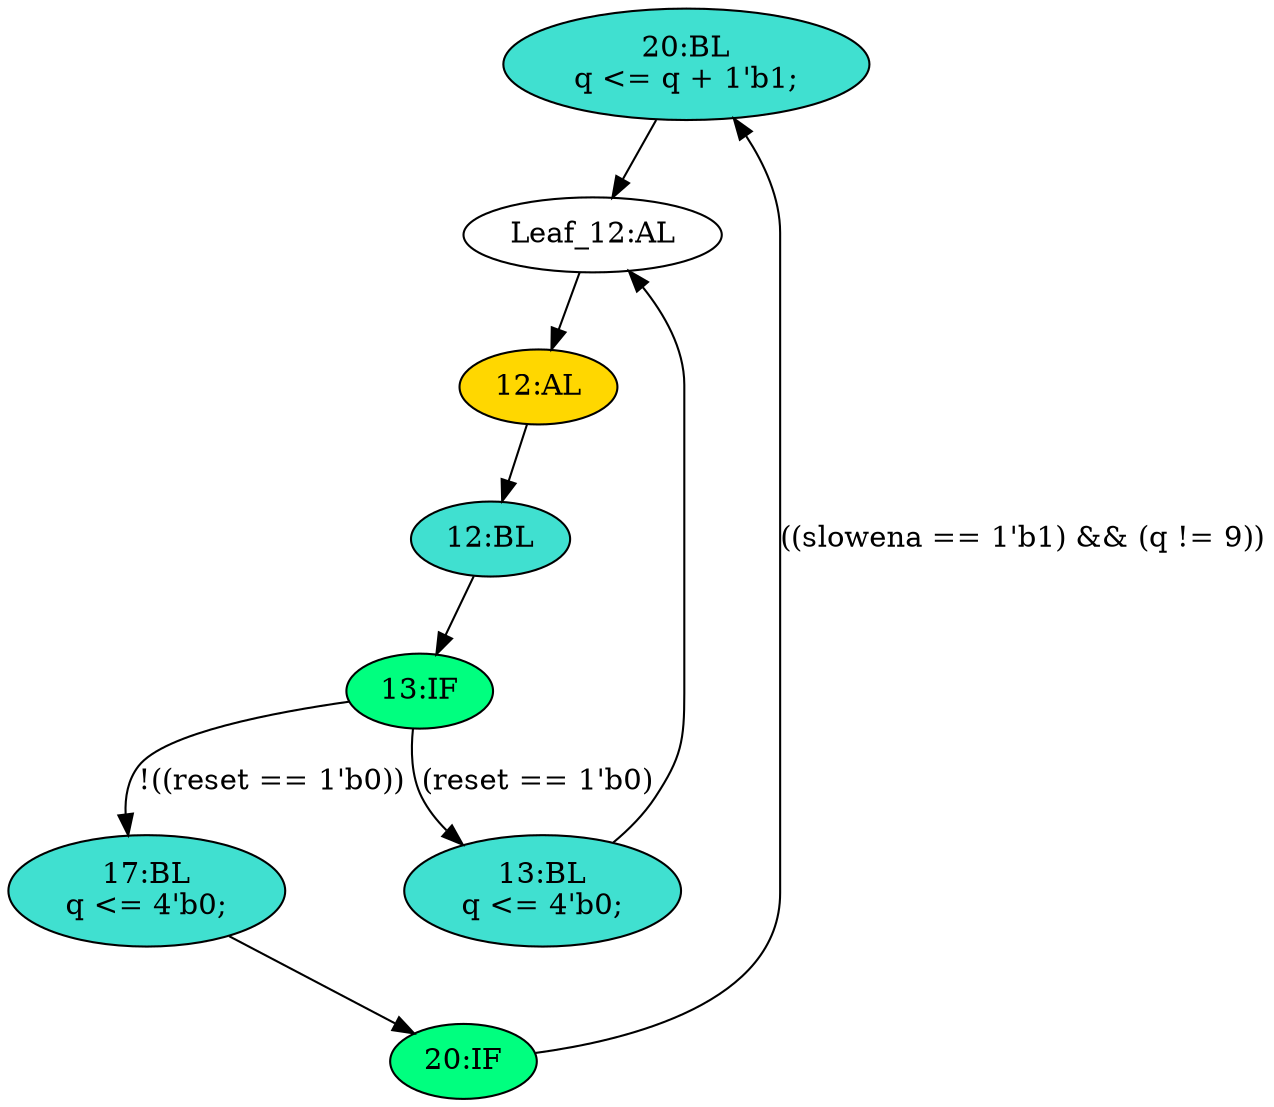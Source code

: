 strict digraph "compose( ,  )" {
	node [label="\N"];
	"20:BL"	[ast="<pyverilog.vparser.ast.Block object at 0x7fae516b1390>",
		fillcolor=turquoise,
		label="20:BL
q <= q + 1'b1;",
		statements="[<pyverilog.vparser.ast.NonblockingSubstitution object at 0x7fae516bdc50>]",
		style=filled,
		typ=Block];
	"Leaf_12:AL"	[def_var="['q']",
		label="Leaf_12:AL"];
	"20:BL" -> "Leaf_12:AL"	[cond="[]",
		lineno=None];
	"17:BL"	[ast="<pyverilog.vparser.ast.Block object at 0x7fae5164ee90>",
		fillcolor=turquoise,
		label="17:BL
q <= 4'b0;",
		statements="[<pyverilog.vparser.ast.NonblockingSubstitution object at 0x7fae516a3890>]",
		style=filled,
		typ=Block];
	"20:IF"	[ast="<pyverilog.vparser.ast.IfStatement object at 0x7fae516b1450>",
		fillcolor=springgreen,
		label="20:IF",
		statements="[]",
		style=filled,
		typ=IfStatement];
	"17:BL" -> "20:IF"	[cond="[]",
		lineno=None];
	"13:BL"	[ast="<pyverilog.vparser.ast.Block object at 0x7fae51656810>",
		fillcolor=turquoise,
		label="13:BL
q <= 4'b0;",
		statements="[<pyverilog.vparser.ast.NonblockingSubstitution object at 0x7fae516a3d10>]",
		style=filled,
		typ=Block];
	"13:BL" -> "Leaf_12:AL"	[cond="[]",
		lineno=None];
	"20:IF" -> "20:BL"	[cond="['slowena', 'q']",
		label="((slowena == 1'b1) && (q != 9))",
		lineno=20];
	"12:BL"	[ast="<pyverilog.vparser.ast.Block object at 0x7fae516b71d0>",
		fillcolor=turquoise,
		label="12:BL",
		statements="[]",
		style=filled,
		typ=Block];
	"13:IF"	[ast="<pyverilog.vparser.ast.IfStatement object at 0x7fae516a33d0>",
		fillcolor=springgreen,
		label="13:IF",
		statements="[]",
		style=filled,
		typ=IfStatement];
	"12:BL" -> "13:IF"	[cond="[]",
		lineno=None];
	"13:IF" -> "17:BL"	[cond="['reset']",
		label="!((reset == 1'b0))",
		lineno=13];
	"13:IF" -> "13:BL"	[cond="['reset']",
		label="(reset == 1'b0)",
		lineno=13];
	"12:AL"	[ast="<pyverilog.vparser.ast.Always object at 0x7fae516b1550>",
		clk_sens=True,
		fillcolor=gold,
		label="12:AL",
		sens="['clk', 'reset']",
		statements="[]",
		style=filled,
		typ=Always,
		use_var="['reset', 'q', 'slowena']"];
	"12:AL" -> "12:BL"	[cond="[]",
		lineno=None];
	"Leaf_12:AL" -> "12:AL";
}
